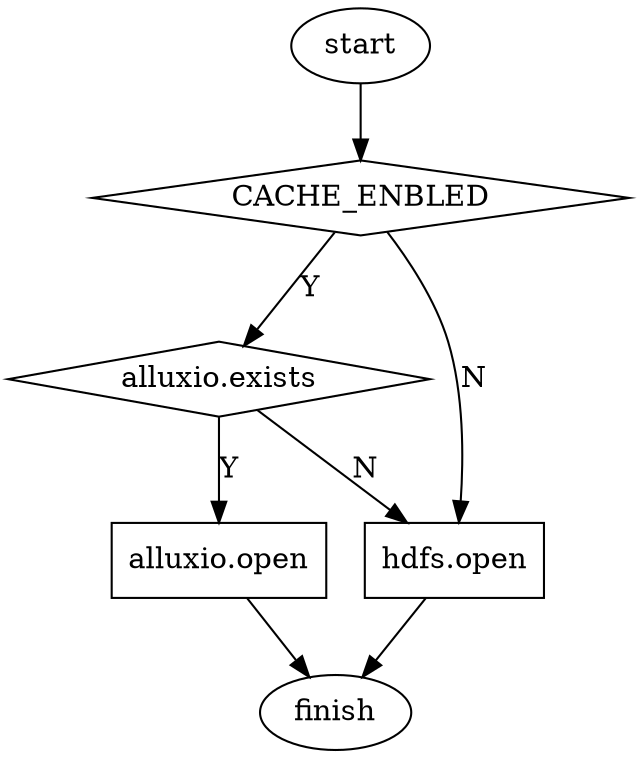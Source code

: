digraph open{
	CACHE_ENBLED[shape=diamond];
	start[shape=ellipse];
	isExistInAlluxio[shape=diamond, label="alluxio.exists"];
	finish[shape=ellipse];
	aOpen[shape = box, label = "alluxio.open"];
	hOpen[shape = box, label = "hdfs.open"];

	start -> CACHE_ENBLED;
	CACHE_ENBLED -> hOpen[label = "N"];
	CACHE_ENBLED -> isExistInAlluxio[label = "Y"];
	isExistInAlluxio -> aOpen[label = "Y"];
	isExistInAlluxio -> hOpen[label = "N"];
	aOpen -> finish;
	hOpen -> finish;
}